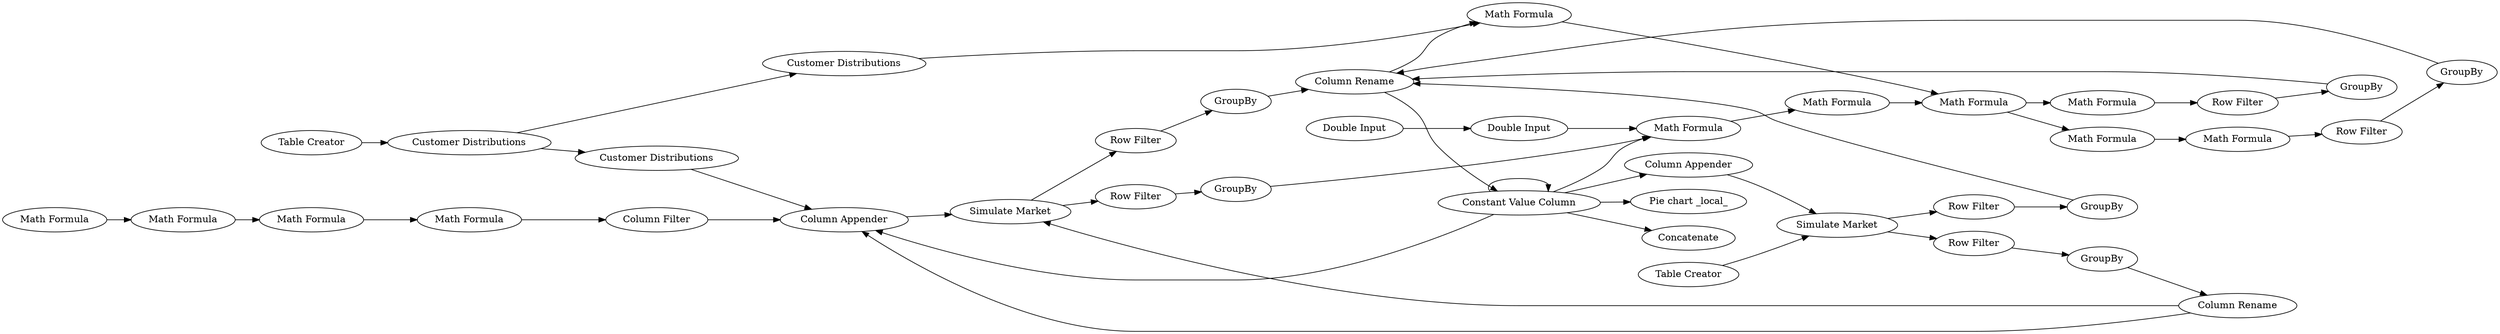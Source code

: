 digraph {
	2 -> 5
	28 -> 40
	14 -> 16
	37 -> 36
	4 -> 3
	12 -> 38
	34 -> 37
	31 -> 38
	36 -> 32
	40 -> 29
	7 -> 11
	39 -> 29
	24 -> 14
	39 -> 49
	49 -> 21
	27 -> 26
	2 -> 4
	16 -> 15
	39 -> 34
	5 -> 34
	39 -> 48
	30 -> 31
	21 -> 27
	29 -> 13
	8 -> 25
	1 -> 2
	11 -> 12
	42 -> 34
	32 -> 38
	39 -> 46
	33 -> 35
	24 -> 6
	10 -> 20
	9 -> 10
	6 -> 7
	35 -> 29
	20 -> 34
	21 -> 30
	39 -> 39
	38 -> 3
	25 -> 9
	38 -> 39
	13 -> 24
	37 -> 33
	22 -> 21
	42 -> 37
	26 -> 42
	15 -> 38
	3 -> 24
	27 [label="Row Filter"]
	7 [label="Math Formula"]
	9 [label="Math Formula"]
	21 [label="Simulate Market"]
	26 [label=GroupBy]
	8 [label="Math Formula"]
	3 [label="Math Formula"]
	24 [label="Math Formula"]
	49 [label="Column Appender"]
	31 [label=GroupBy]
	6 [label="Math Formula"]
	15 [label=GroupBy]
	25 [label="Math Formula"]
	10 [label="Math Formula"]
	12 [label=GroupBy]
	16 [label="Row Filter"]
	48 [label="Pie chart _local_"]
	30 [label="Row Filter"]
	1 [label="Table Creator"]
	42 [label="Column Rename"]
	22 [label="Table Creator"]
	28 [label="Double Input"]
	11 [label="Row Filter"]
	4 [label="Customer Distributions"]
	14 [label="Math Formula"]
	38 [label="Column Rename"]
	5 [label="Customer Distributions"]
	20 [label="Column Filter"]
	35 [label=GroupBy]
	13 [label="Math Formula"]
	34 [label="Column Appender"]
	29 [label="Math Formula"]
	36 [label="Row Filter"]
	46 [label=Concatenate]
	40 [label="Double Input"]
	39 [label="Constant Value Column"]
	33 [label="Row Filter"]
	32 [label=GroupBy]
	2 [label="Customer Distributions"]
	37 [label="Simulate Market"]
	rankdir=LR
}
